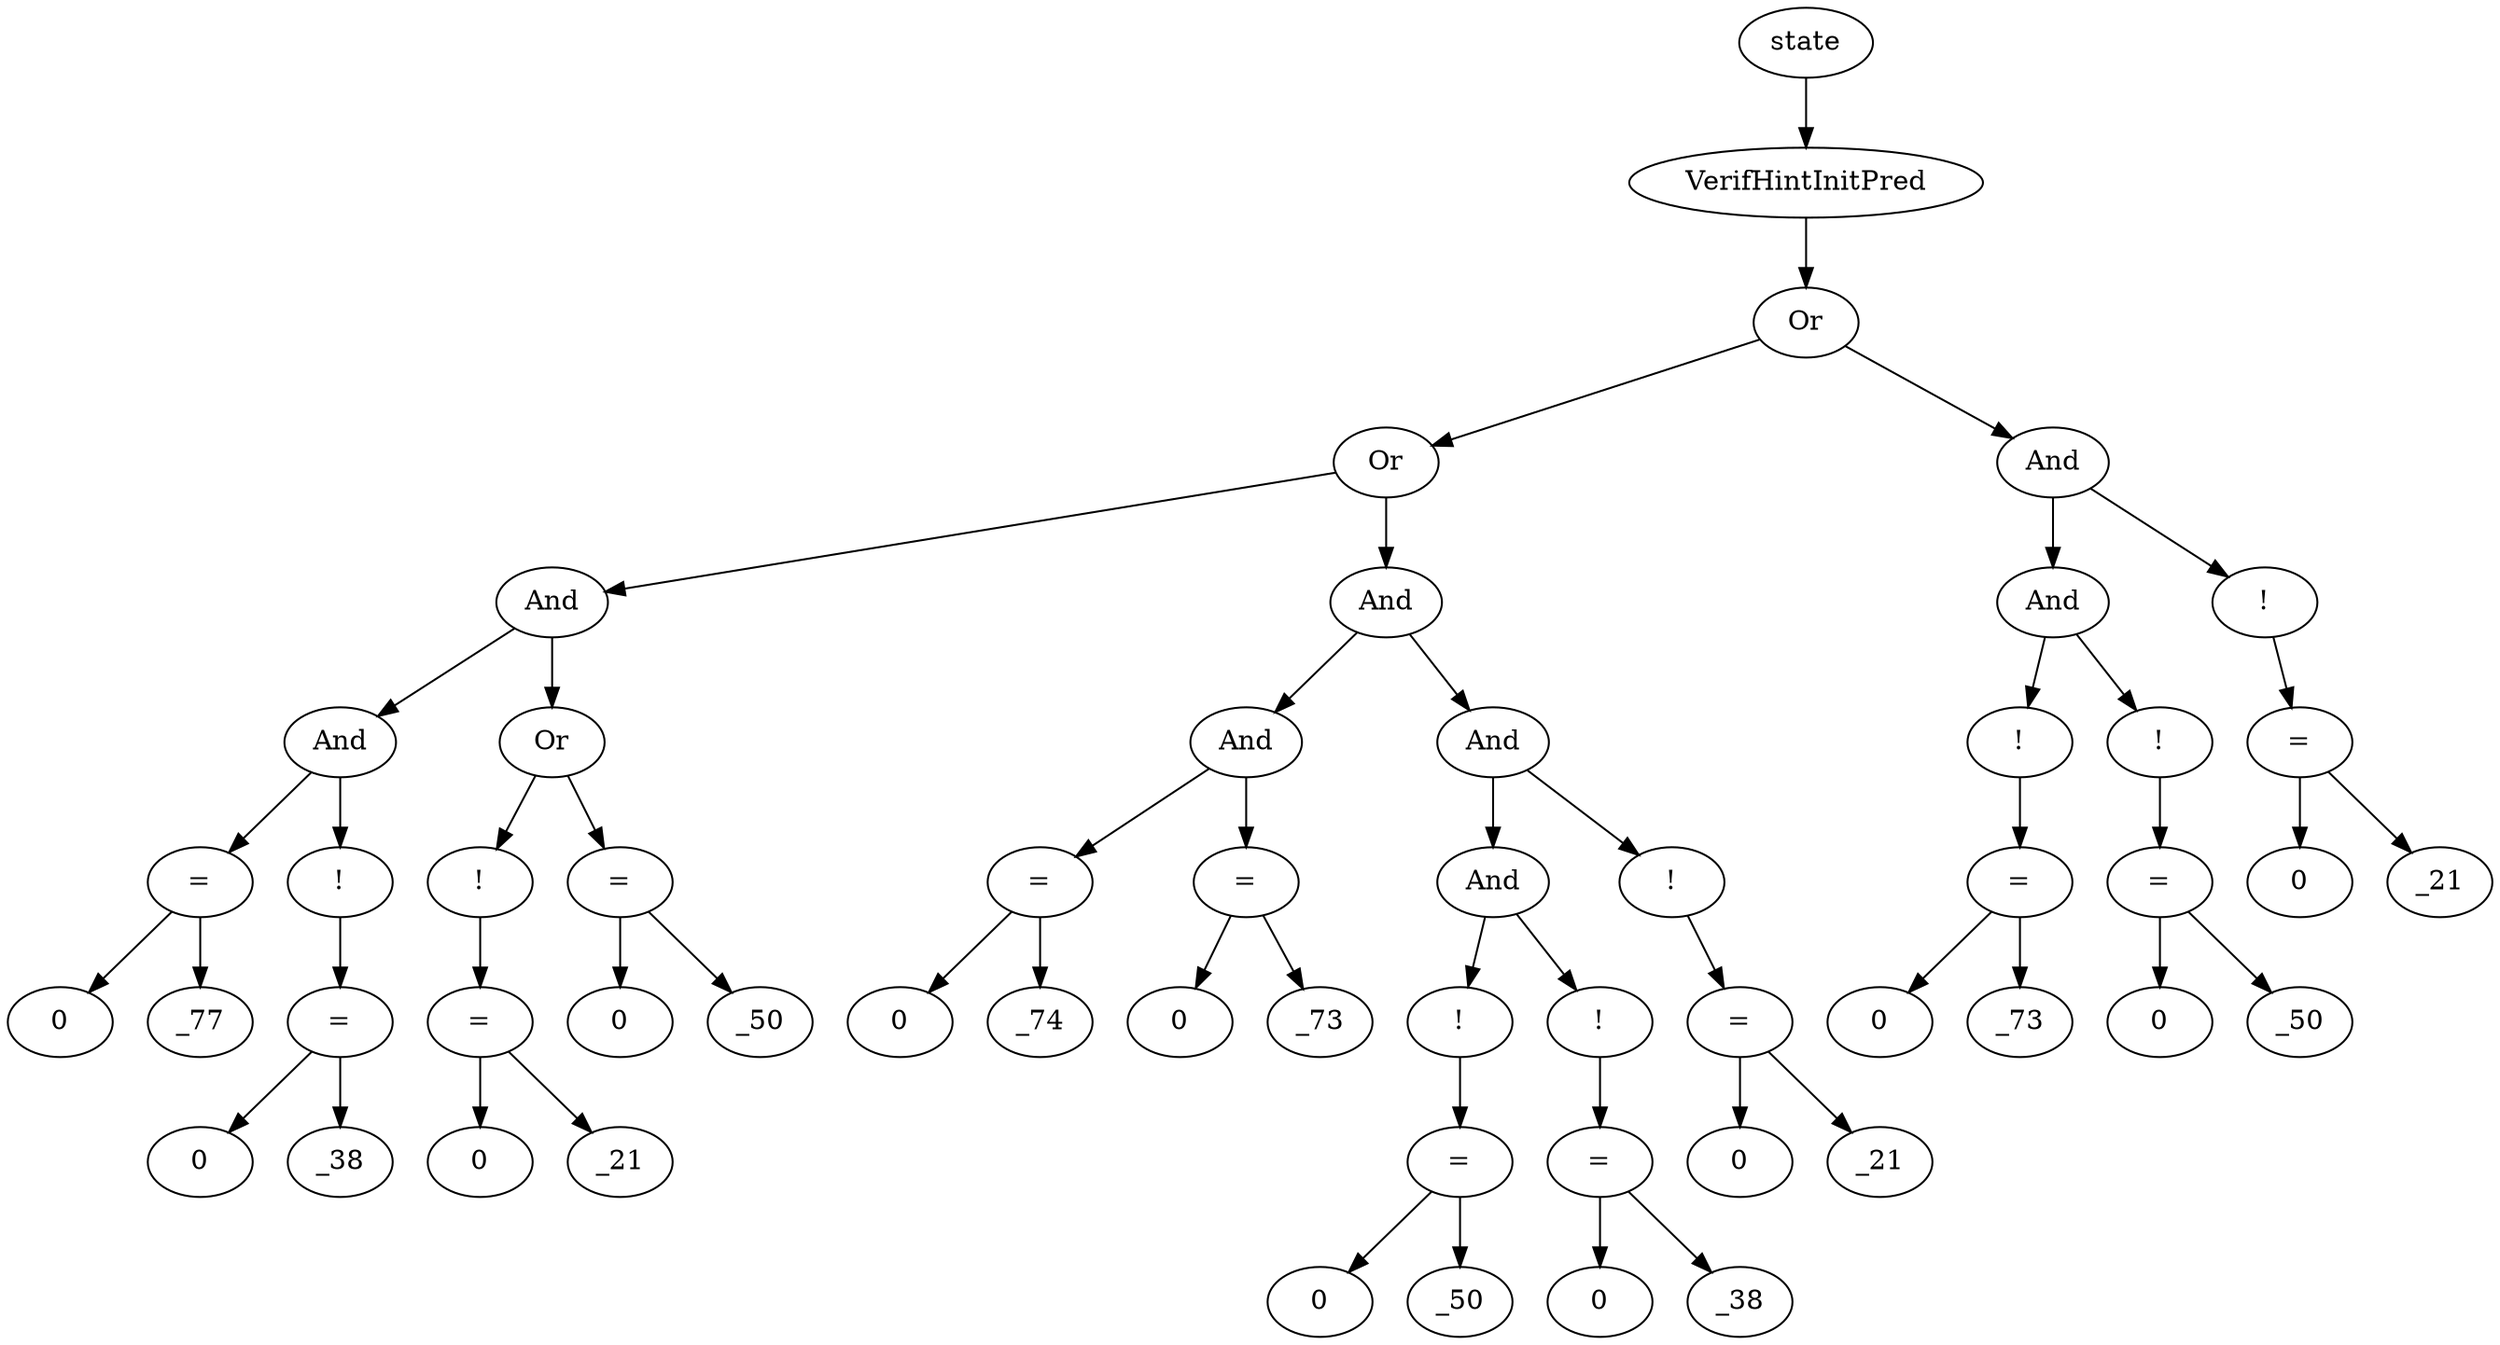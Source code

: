digraph dag {
0 [label="state"];
1 [label="VerifHintInitPred"];
2 [label="Or"];
3 [label="Or"];
4 [label="And"];
5 [label="And"];
6 [label="="];
7 [label="0"];
8 [label="_77"];
9 [label="!"];
10 [label="="];
11 [label="0"];
12 [label="_38"];
13 [label="Or"];
14 [label="!"];
15 [label="="];
16 [label="0"];
17 [label="_21"];
18 [label="="];
19 [label="0"];
20 [label="_50"];
21 [label="And"];
22 [label="And"];
23 [label="="];
24 [label="0"];
25 [label="_74"];
26 [label="="];
27 [label="0"];
28 [label="_73"];
29 [label="And"];
30 [label="And"];
31 [label="!"];
32 [label="="];
33 [label="0"];
34 [label="_50"];
35 [label="!"];
36 [label="="];
37 [label="0"];
38 [label="_38"];
39 [label="!"];
40 [label="="];
41 [label="0"];
42 [label="_21"];
43 [label="And"];
44 [label="And"];
45 [label="!"];
46 [label="="];
47 [label="0"];
48 [label="_73"];
49 [label="!"];
50 [label="="];
51 [label="0"];
52 [label="_50"];
53 [label="!"];
54 [label="="];
55 [label="0"];
56 [label="_21"];
"0" -> "1"[label=""]
"1" -> "2"[label=""]
"2" -> "3"[label=""]
"2" -> "43"[label=""]
"3" -> "4"[label=""]
"3" -> "21"[label=""]
"4" -> "5"[label=""]
"4" -> "13"[label=""]
"5" -> "6"[label=""]
"5" -> "9"[label=""]
"6" -> "8"[label=""]
"6" -> "7"[label=""]
"9" -> "10"[label=""]
"10" -> "12"[label=""]
"10" -> "11"[label=""]
"13" -> "14"[label=""]
"13" -> "18"[label=""]
"14" -> "15"[label=""]
"15" -> "17"[label=""]
"15" -> "16"[label=""]
"18" -> "20"[label=""]
"18" -> "19"[label=""]
"21" -> "22"[label=""]
"21" -> "29"[label=""]
"22" -> "23"[label=""]
"22" -> "26"[label=""]
"23" -> "25"[label=""]
"23" -> "24"[label=""]
"26" -> "28"[label=""]
"26" -> "27"[label=""]
"29" -> "30"[label=""]
"29" -> "39"[label=""]
"30" -> "31"[label=""]
"30" -> "35"[label=""]
"31" -> "32"[label=""]
"32" -> "34"[label=""]
"32" -> "33"[label=""]
"35" -> "36"[label=""]
"36" -> "38"[label=""]
"36" -> "37"[label=""]
"39" -> "40"[label=""]
"40" -> "42"[label=""]
"40" -> "41"[label=""]
"43" -> "44"[label=""]
"43" -> "53"[label=""]
"44" -> "45"[label=""]
"44" -> "49"[label=""]
"45" -> "46"[label=""]
"46" -> "48"[label=""]
"46" -> "47"[label=""]
"49" -> "50"[label=""]
"50" -> "52"[label=""]
"50" -> "51"[label=""]
"53" -> "54"[label=""]
"54" -> "56"[label=""]
"54" -> "55"[label=""]
}
